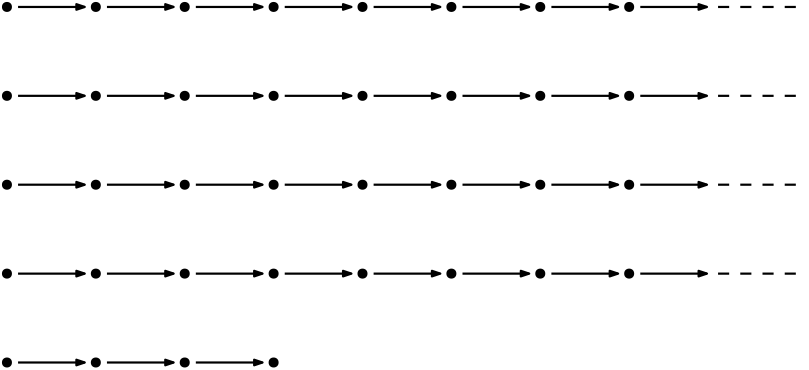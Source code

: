 <?xml version="1.0"?>
<!DOCTYPE ipe SYSTEM "ipe.dtd">
<ipe version="70206" creator="Ipe 7.2.7">
<info created="D:20181016201659" modified="D:20181016211316"/>
<ipestyle name="basic">
<symbol name="arrow/arc(spx)">
<path stroke="sym-stroke" fill="sym-stroke" pen="sym-pen">
0 0 m
-1 0.333 l
-1 -0.333 l
h
</path>
</symbol>
<symbol name="arrow/farc(spx)">
<path stroke="sym-stroke" fill="white" pen="sym-pen">
0 0 m
-1 0.333 l
-1 -0.333 l
h
</path>
</symbol>
<symbol name="arrow/ptarc(spx)">
<path stroke="sym-stroke" fill="sym-stroke" pen="sym-pen">
0 0 m
-1 0.333 l
-0.8 0 l
-1 -0.333 l
h
</path>
</symbol>
<symbol name="arrow/fptarc(spx)">
<path stroke="sym-stroke" fill="white" pen="sym-pen">
0 0 m
-1 0.333 l
-0.8 0 l
-1 -0.333 l
h
</path>
</symbol>
<symbol name="mark/circle(sx)" transformations="translations">
<path fill="sym-stroke">
0.6 0 0 0.6 0 0 e
0.4 0 0 0.4 0 0 e
</path>
</symbol>
<symbol name="mark/disk(sx)" transformations="translations">
<path fill="sym-stroke">
0.6 0 0 0.6 0 0 e
</path>
</symbol>
<symbol name="mark/fdisk(sfx)" transformations="translations">
<group>
<path fill="sym-fill">
0.5 0 0 0.5 0 0 e
</path>
<path fill="sym-stroke" fillrule="eofill">
0.6 0 0 0.6 0 0 e
0.4 0 0 0.4 0 0 e
</path>
</group>
</symbol>
<symbol name="mark/box(sx)" transformations="translations">
<path fill="sym-stroke" fillrule="eofill">
-0.6 -0.6 m
0.6 -0.6 l
0.6 0.6 l
-0.6 0.6 l
h
-0.4 -0.4 m
0.4 -0.4 l
0.4 0.4 l
-0.4 0.4 l
h
</path>
</symbol>
<symbol name="mark/square(sx)" transformations="translations">
<path fill="sym-stroke">
-0.6 -0.6 m
0.6 -0.6 l
0.6 0.6 l
-0.6 0.6 l
h
</path>
</symbol>
<symbol name="mark/fsquare(sfx)" transformations="translations">
<group>
<path fill="sym-fill">
-0.5 -0.5 m
0.5 -0.5 l
0.5 0.5 l
-0.5 0.5 l
h
</path>
<path fill="sym-stroke" fillrule="eofill">
-0.6 -0.6 m
0.6 -0.6 l
0.6 0.6 l
-0.6 0.6 l
h
-0.4 -0.4 m
0.4 -0.4 l
0.4 0.4 l
-0.4 0.4 l
h
</path>
</group>
</symbol>
<symbol name="mark/cross(sx)" transformations="translations">
<group>
<path fill="sym-stroke">
-0.43 -0.57 m
0.57 0.43 l
0.43 0.57 l
-0.57 -0.43 l
h
</path>
<path fill="sym-stroke">
-0.43 0.57 m
0.57 -0.43 l
0.43 -0.57 l
-0.57 0.43 l
h
</path>
</group>
</symbol>
<symbol name="arrow/fnormal(spx)">
<path stroke="sym-stroke" fill="white" pen="sym-pen">
0 0 m
-1 0.333 l
-1 -0.333 l
h
</path>
</symbol>
<symbol name="arrow/pointed(spx)">
<path stroke="sym-stroke" fill="sym-stroke" pen="sym-pen">
0 0 m
-1 0.333 l
-0.8 0 l
-1 -0.333 l
h
</path>
</symbol>
<symbol name="arrow/fpointed(spx)">
<path stroke="sym-stroke" fill="white" pen="sym-pen">
0 0 m
-1 0.333 l
-0.8 0 l
-1 -0.333 l
h
</path>
</symbol>
<symbol name="arrow/linear(spx)">
<path stroke="sym-stroke" pen="sym-pen">
-1 0.333 m
0 0 l
-1 -0.333 l
</path>
</symbol>
<symbol name="arrow/fdouble(spx)">
<path stroke="sym-stroke" fill="white" pen="sym-pen">
0 0 m
-1 0.333 l
-1 -0.333 l
h
-1 0 m
-2 0.333 l
-2 -0.333 l
h
</path>
</symbol>
<symbol name="arrow/double(spx)">
<path stroke="sym-stroke" fill="sym-stroke" pen="sym-pen">
0 0 m
-1 0.333 l
-1 -0.333 l
h
-1 0 m
-2 0.333 l
-2 -0.333 l
h
</path>
</symbol>
<pen name="heavier" value="0.8"/>
<pen name="fat" value="1.2"/>
<pen name="ultrafat" value="2"/>
<symbolsize name="large" value="5"/>
<symbolsize name="small" value="2"/>
<symbolsize name="tiny" value="1.1"/>
<arrowsize name="large" value="10"/>
<arrowsize name="small" value="5"/>
<arrowsize name="tiny" value="3"/>
<color name="red" value="1 0 0"/>
<color name="green" value="0 1 0"/>
<color name="blue" value="0 0 1"/>
<color name="yellow" value="1 1 0"/>
<color name="orange" value="1 0.647 0"/>
<color name="gold" value="1 0.843 0"/>
<color name="purple" value="0.627 0.125 0.941"/>
<color name="gray" value="0.745"/>
<color name="brown" value="0.647 0.165 0.165"/>
<color name="navy" value="0 0 0.502"/>
<color name="pink" value="1 0.753 0.796"/>
<color name="seagreen" value="0.18 0.545 0.341"/>
<color name="turquoise" value="0.251 0.878 0.816"/>
<color name="violet" value="0.933 0.51 0.933"/>
<color name="darkblue" value="0 0 0.545"/>
<color name="darkcyan" value="0 0.545 0.545"/>
<color name="darkgray" value="0.663"/>
<color name="darkgreen" value="0 0.392 0"/>
<color name="darkmagenta" value="0.545 0 0.545"/>
<color name="darkorange" value="1 0.549 0"/>
<color name="darkred" value="0.545 0 0"/>
<color name="lightblue" value="0.678 0.847 0.902"/>
<color name="lightcyan" value="0.878 1 1"/>
<color name="lightgray" value="0.827"/>
<color name="lightgreen" value="0.565 0.933 0.565"/>
<color name="lightyellow" value="1 1 0.878"/>
<dashstyle name="dashed" value="[4] 0"/>
<dashstyle name="dotted" value="[1 3] 0"/>
<dashstyle name="dash dotted" value="[4 2 1 2] 0"/>
<dashstyle name="dash dot dotted" value="[4 2 1 2 1 2] 0"/>
<textsize name="large" value="\large"/>
<textsize name="Large" value="\Large"/>
<textsize name="LARGE" value="\LARGE"/>
<textsize name="huge" value="\huge"/>
<textsize name="Huge" value="\Huge"/>
<textsize name="small" value="\small"/>
<textsize name="footnote" value="\footnotesize"/>
<textsize name="tiny" value="\tiny"/>
<textstyle name="center" begin="\begin{center}" end="\end{center}"/>
<textstyle name="itemize" begin="\begin{itemize}" end="\end{itemize}"/>
<textstyle name="item" begin="\begin{itemize}\item{}" end="\end{itemize}"/>
<gridsize name="4 pts" value="4"/>
<gridsize name="8 pts (~3 mm)" value="8"/>
<gridsize name="16 pts (~6 mm)" value="16"/>
<gridsize name="32 pts (~12 mm)" value="32"/>
<gridsize name="10 pts (~3.5 mm)" value="10"/>
<gridsize name="20 pts (~7 mm)" value="20"/>
<gridsize name="14 pts (~5 mm)" value="14"/>
<gridsize name="28 pts (~10 mm)" value="28"/>
<gridsize name="56 pts (~20 mm)" value="56"/>
<anglesize name="90 deg" value="90"/>
<anglesize name="60 deg" value="60"/>
<anglesize name="45 deg" value="45"/>
<anglesize name="30 deg" value="30"/>
<anglesize name="22.5 deg" value="22.5"/>
<opacity name="10%" value="0.1"/>
<opacity name="30%" value="0.3"/>
<opacity name="50%" value="0.5"/>
<opacity name="75%" value="0.75"/>
<tiling name="falling" angle="-60" step="4" width="1"/>
<tiling name="rising" angle="30" step="4" width="1"/>
</ipestyle>
<page>
<layer name="alpha"/>
<view layers="alpha" active="alpha"/>
<use layer="alpha" matrix="1 0 0 1 0 -32" name="mark/disk(sx)" pos="64 704" size="normal" stroke="black"/>
<use matrix="1 0 0 1 0 -32" name="mark/disk(sx)" pos="96 704" size="normal" stroke="black"/>
<use matrix="1 0 0 1 0 -32" name="mark/disk(sx)" pos="128 704" size="normal" stroke="black"/>
<use matrix="1 0 0 1 0 -32" name="mark/disk(sx)" pos="160 704" size="normal" stroke="black"/>
<use matrix="1 0 0 1 0 -32" name="mark/disk(sx)" pos="192 704" size="normal" stroke="black"/>
<use matrix="1 0 0 1 0 -32" name="mark/disk(sx)" pos="224 704" size="normal" stroke="black"/>
<use matrix="1 0 0 1 0 -32" name="mark/disk(sx)" pos="256 704" size="normal" stroke="black"/>
<use matrix="1 0 0 1 0 -32" name="mark/disk(sx)" pos="288 704" size="normal" stroke="black"/>
<path matrix="1 0 0 1 0 -32" stroke="black" pen="heavier" arrow="normal/tiny">
68 704 m
92 704 l
</path>
<path matrix="1 0 0 1 32 -32" stroke="black" pen="heavier" arrow="normal/tiny">
68 704 m
92 704 l
</path>
<path matrix="1 0 0 1 64 -32" stroke="black" pen="heavier" arrow="normal/tiny">
68 704 m
92 704 l
</path>
<path matrix="1 0 0 1 96 -32" stroke="black" pen="heavier" arrow="normal/tiny">
68 704 m
92 704 l
</path>
<path matrix="1 0 0 1 128 -32" stroke="black" pen="heavier" arrow="normal/tiny">
68 704 m
92 704 l
</path>
<path matrix="1 0 0 1 160 -32" stroke="black" pen="heavier" arrow="normal/tiny">
68 704 m
92 704 l
</path>
<path matrix="1 0 0 1 192 -32" stroke="black" pen="heavier" arrow="normal/tiny">
68 704 m
92 704 l
</path>
<path matrix="1 0 0 1 224 -32" stroke="black" pen="heavier" arrow="normal/tiny">
68 704 m
92 704 l
</path>
<use matrix="1 0 0 1 0 -64" name="mark/disk(sx)" pos="64 704" size="normal" stroke="black"/>
<use matrix="1 0 0 1 0 -64" name="mark/disk(sx)" pos="96 704" size="normal" stroke="black"/>
<use matrix="1 0 0 1 0 -64" name="mark/disk(sx)" pos="128 704" size="normal" stroke="black"/>
<use matrix="1 0 0 1 0 -64" name="mark/disk(sx)" pos="160 704" size="normal" stroke="black"/>
<path matrix="1 0 0 1 0 -64" stroke="black" pen="heavier" arrow="normal/tiny">
68 704 m
92 704 l
</path>
<path matrix="1 0 0 1 32 -64" stroke="black" pen="heavier" arrow="normal/tiny">
68 704 m
92 704 l
</path>
<path matrix="1 0 0 1 64 -64" stroke="black" pen="heavier" arrow="normal/tiny">
68 704 m
92 704 l
</path>
<path matrix="1 0 0 1 0 -64" stroke="black" dash="dashed" pen="heavier">
320 736 m
352 736 l
</path>
<use name="mark/disk(sx)" pos="64 704" size="normal" stroke="black"/>
<use name="mark/disk(sx)" pos="96 704" size="normal" stroke="black"/>
<use name="mark/disk(sx)" pos="128 704" size="normal" stroke="black"/>
<use name="mark/disk(sx)" pos="160 704" size="normal" stroke="black"/>
<use name="mark/disk(sx)" pos="192 704" size="normal" stroke="black"/>
<use name="mark/disk(sx)" pos="224 704" size="normal" stroke="black"/>
<use name="mark/disk(sx)" pos="256 704" size="normal" stroke="black"/>
<use name="mark/disk(sx)" pos="288 704" size="normal" stroke="black"/>
<path stroke="black" pen="heavier" arrow="normal/tiny">
68 704 m
92 704 l
</path>
<path matrix="1 0 0 1 32 0" stroke="black" pen="heavier" arrow="normal/tiny">
68 704 m
92 704 l
</path>
<path matrix="1 0 0 1 64 0" stroke="black" pen="heavier" arrow="normal/tiny">
68 704 m
92 704 l
</path>
<path matrix="1 0 0 1 96 0" stroke="black" pen="heavier" arrow="normal/tiny">
68 704 m
92 704 l
</path>
<path matrix="1 0 0 1 128 0" stroke="black" pen="heavier" arrow="normal/tiny">
68 704 m
92 704 l
</path>
<path matrix="1 0 0 1 160 0" stroke="black" pen="heavier" arrow="normal/tiny">
68 704 m
92 704 l
</path>
<path matrix="1 0 0 1 192 0" stroke="black" pen="heavier" arrow="normal/tiny">
68 704 m
92 704 l
</path>
<path matrix="1 0 0 1 224 0" stroke="black" pen="heavier" arrow="normal/tiny">
68 704 m
92 704 l
</path>
<path matrix="1 0 0 1 0 -32" stroke="black" dash="dashed" pen="heavier">
320 736 m
352 736 l
</path>
<use matrix="1 0 0 1 0 32" name="mark/disk(sx)" pos="64 704" size="normal" stroke="black"/>
<use matrix="1 0 0 1 0 32" name="mark/disk(sx)" pos="96 704" size="normal" stroke="black"/>
<use matrix="1 0 0 1 0 32" name="mark/disk(sx)" pos="128 704" size="normal" stroke="black"/>
<use matrix="1 0 0 1 0 32" name="mark/disk(sx)" pos="160 704" size="normal" stroke="black"/>
<use matrix="1 0 0 1 0 32" name="mark/disk(sx)" pos="192 704" size="normal" stroke="black"/>
<use matrix="1 0 0 1 0 32" name="mark/disk(sx)" pos="224 704" size="normal" stroke="black"/>
<use matrix="1 0 0 1 0 32" name="mark/disk(sx)" pos="256 704" size="normal" stroke="black"/>
<use matrix="1 0 0 1 0 32" name="mark/disk(sx)" pos="288 704" size="normal" stroke="black"/>
<path matrix="1 0 0 1 0 32" stroke="black" pen="heavier" arrow="normal/tiny">
68 704 m
92 704 l
</path>
<path matrix="1 0 0 1 32 32" stroke="black" pen="heavier" arrow="normal/tiny">
68 704 m
92 704 l
</path>
<path matrix="1 0 0 1 64 32" stroke="black" pen="heavier" arrow="normal/tiny">
68 704 m
92 704 l
</path>
<path matrix="1 0 0 1 96 32" stroke="black" pen="heavier" arrow="normal/tiny">
68 704 m
92 704 l
</path>
<path matrix="1 0 0 1 128 32" stroke="black" pen="heavier" arrow="normal/tiny">
68 704 m
92 704 l
</path>
<path matrix="1 0 0 1 160 32" stroke="black" pen="heavier" arrow="normal/tiny">
68 704 m
92 704 l
</path>
<path matrix="1 0 0 1 192 32" stroke="black" pen="heavier" arrow="normal/tiny">
68 704 m
92 704 l
</path>
<path matrix="1 0 0 1 224 32" stroke="black" pen="heavier" arrow="normal/tiny">
68 704 m
92 704 l
</path>
<path stroke="black" dash="dashed" pen="heavier">
320 736 m
352 736 l
</path>
<use matrix="1 0 0 1 0 64" name="mark/disk(sx)" pos="64 704" size="normal" stroke="black"/>
<use matrix="1 0 0 1 0 64" name="mark/disk(sx)" pos="96 704" size="normal" stroke="black"/>
<use matrix="1 0 0 1 0 64" name="mark/disk(sx)" pos="128 704" size="normal" stroke="black"/>
<use matrix="1 0 0 1 0 64" name="mark/disk(sx)" pos="160 704" size="normal" stroke="black"/>
<use matrix="1 0 0 1 0 64" name="mark/disk(sx)" pos="192 704" size="normal" stroke="black"/>
<use matrix="1 0 0 1 0 64" name="mark/disk(sx)" pos="224 704" size="normal" stroke="black"/>
<use matrix="1 0 0 1 0 64" name="mark/disk(sx)" pos="256 704" size="normal" stroke="black"/>
<use matrix="1 0 0 1 0 64" name="mark/disk(sx)" pos="288 704" size="normal" stroke="black"/>
<path matrix="1 0 0 1 0 64" stroke="black" pen="heavier" arrow="normal/tiny">
68 704 m
92 704 l
</path>
<path matrix="1 0 0 1 32 64" stroke="black" pen="heavier" arrow="normal/tiny">
68 704 m
92 704 l
</path>
<path matrix="1 0 0 1 64 64" stroke="black" pen="heavier" arrow="normal/tiny">
68 704 m
92 704 l
</path>
<path matrix="1 0 0 1 96 64" stroke="black" pen="heavier" arrow="normal/tiny">
68 704 m
92 704 l
</path>
<path matrix="1 0 0 1 128 64" stroke="black" pen="heavier" arrow="normal/tiny">
68 704 m
92 704 l
</path>
<path matrix="1 0 0 1 160 64" stroke="black" pen="heavier" arrow="normal/tiny">
68 704 m
92 704 l
</path>
<path matrix="1 0 0 1 192 64" stroke="black" pen="heavier" arrow="normal/tiny">
68 704 m
92 704 l
</path>
<path matrix="1 0 0 1 224 64" stroke="black" pen="heavier" arrow="normal/tiny">
68 704 m
92 704 l
</path>
<path matrix="1 0 0 1 0 32" stroke="black" dash="dashed" pen="heavier">
320 736 m
352 736 l
</path>
</page>
</ipe>

